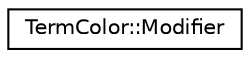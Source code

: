 digraph "Graphical Class Hierarchy"
{
 // LATEX_PDF_SIZE
  edge [fontname="Helvetica",fontsize="10",labelfontname="Helvetica",labelfontsize="10"];
  node [fontname="Helvetica",fontsize="10",shape=record];
  rankdir="LR";
  Node0 [label="TermColor::Modifier",height=0.2,width=0.4,color="black", fillcolor="white", style="filled",URL="$class_term_color_1_1_modifier.html",tooltip=" "];
}
